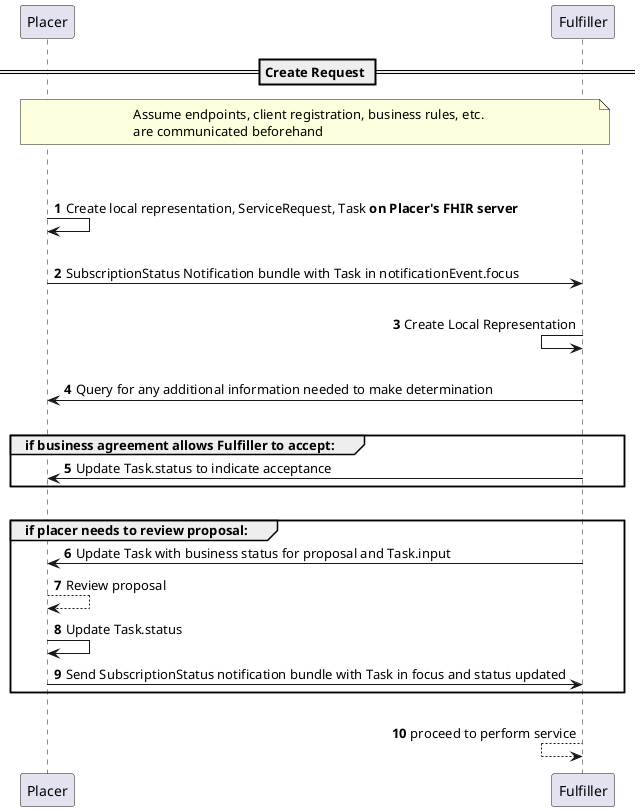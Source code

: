@startuml

'skinparam svgDimensionStyle false
autonumber

== Create Request ==

note over Placer,Fulfiller
Assume endpoints, client registration, business rules, etc. 
are communicated beforehand
end note

||45||

Placer -> Placer : Create local representation, ServiceRequest, Task **on Placer's FHIR server**
||20||
Placer -> Fulfiller : SubscriptionStatus Notification bundle with Task in notificationEvent.focus
||20||
Fulfiller <- Fulfiller: Create Local Representation

||20||


Fulfiller -> Placer: Query for any additional information needed to make determination
||20||
group if business agreement allows Fulfiller to accept:
    Fulfiller -> Placer: Update Task.status to indicate acceptance 
end
||20||
group if placer needs to review proposal:
    Fulfiller -> Placer: Update Task with business status for proposal and Task.input 
    Placer --> Placer: Review proposal
    Placer -> Placer: Update Task.status
    Placer -> Fulfiller: Send SubscriptionStatus notification bundle with Task in focus and status updated

end

||20||

Fulfiller <-- Fulfiller: proceed to perform service

@enduml
